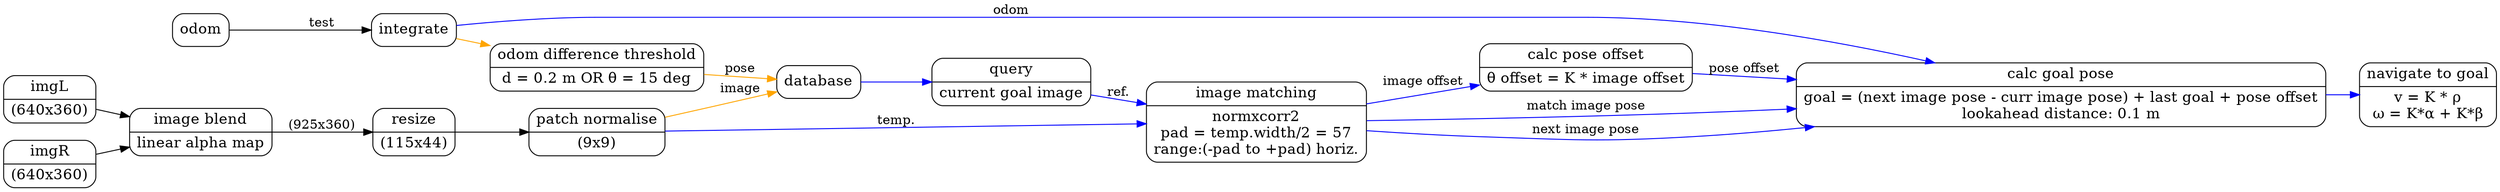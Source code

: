 digraph system_diagram {
	graph [
		rankdir = "LR"
	];
	node [
		fontsize = "16"
		shape = "Mrecord"
	];
	edge [
	];

	// -- Odom --
	// Nodes
	"odom";
	"integrate";
	"odom diff"[
		label = "odom difference threshold | d = 0.2 m OR &theta; = 15 deg"
	];
	"database";
	// Edges
	"odom" -> "integrate" [
		label = "test"
	];
	"integrate" -> "odom diff"[
		color="orange";
	]
	"odom diff" -> "database"[
		label="pose";
		color="orange";
	];
	// -- Img --
	// Nodes
	"imgL"[
		label = "imgL | (640x360)"
	];
	"imgR"[
		label = "imgR | (640x360)"
	];
	"img blend"[
		label = "image blend | linear alpha map"
	];
	"resize"[
		label = "resize | (115x44)"
	]
	"patch norm"[
		label = "patch normalise | (9x9)"
	]
	// Edges
	"imgL" -> "img blend";
	"imgR" -> "img blend";
	"img blend" -> "resize"[
		label="(925x360)"
	];
	"resize" -> "patch norm";
	"patch norm" -> "database"[
		color="orange";
		label="image";
	]
	// -- Query --
	// Nodes
	"query"[
		label = "query | current goal image"
	]
	"matcher"[
		label = "image matching | normxcorr2\npad = temp.width/2 = 57\nrange:(-pad to +pad) horiz."
	]
	"pose offset"[
		label="calc pose offset | &theta; offset = K * image offset"
	]
	"goal pose"[
		label="calc goal pose | goal = (next image pose - curr image pose) + last goal + pose offset\nlookahead distance: 0.1 m"
	]
	"goto goal"[
		label="navigate to goal | v = K * &rho;\n&omega; = K*&alpha; + K*&beta;"
	]
	// Edges
	"database" -> "query"[
		color="blue";
	]
	"query" -> "matcher"[
		label="ref.";
		color="blue";
	]
	"patch norm" -> "matcher"[
		color="blue";
		label="temp.";
	]
	"matcher" -> "pose offset"[
		label="image offset";
		color="blue";
	]
	"pose offset" -> "goal pose"[
		label="pose offset";
		color="blue";
	]
	"matcher" -> "goal pose"[
		label="match image pose";
		color="blue";
	]
	"matcher" -> "goal pose"[
		label="next image pose";
		color="blue";
	]
	"integrate" -> "goal pose"[
		color="blue";
		label="odom";
	]
	"goal pose" -> "goto goal"[
		color="blue";
	]
}